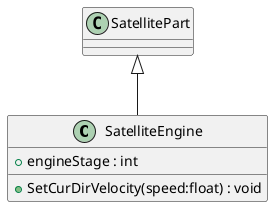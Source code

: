 @startuml
class SatelliteEngine {
    + engineStage : int
    + SetCurDirVelocity(speed:float) : void
}
SatellitePart <|-- SatelliteEngine
@enduml

